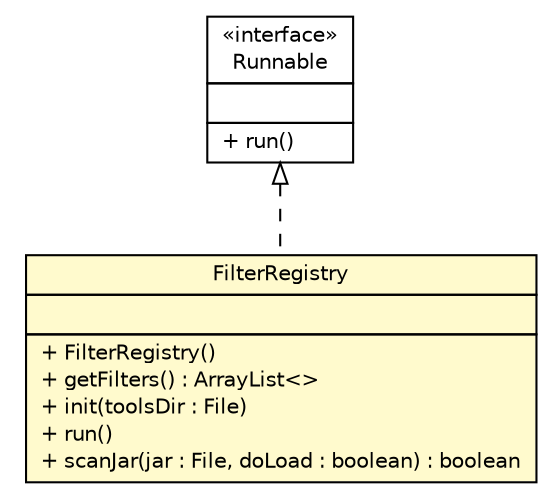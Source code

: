 #!/usr/local/bin/dot
#
# Class diagram 
# Generated by UMLGraph version R5_6 (http://www.umlgraph.org/)
#

digraph G {
	edge [fontname="Helvetica",fontsize=10,labelfontname="Helvetica",labelfontsize=10];
	node [fontname="Helvetica",fontsize=10,shape=plaintext];
	nodesep=0.25;
	ranksep=0.5;
	// sorcer.ssb.tools.plugin.browser.FilterRegistry
	c155315 [label=<<table title="sorcer.ssb.tools.plugin.browser.FilterRegistry" border="0" cellborder="1" cellspacing="0" cellpadding="2" port="p" bgcolor="lemonChiffon" href="./FilterRegistry.html">
		<tr><td><table border="0" cellspacing="0" cellpadding="1">
<tr><td align="center" balign="center"> FilterRegistry </td></tr>
		</table></td></tr>
		<tr><td><table border="0" cellspacing="0" cellpadding="1">
<tr><td align="left" balign="left">  </td></tr>
		</table></td></tr>
		<tr><td><table border="0" cellspacing="0" cellpadding="1">
<tr><td align="left" balign="left"> + FilterRegistry() </td></tr>
<tr><td align="left" balign="left"> + getFilters() : ArrayList&lt;&gt; </td></tr>
<tr><td align="left" balign="left"> + init(toolsDir : File) </td></tr>
<tr><td align="left" balign="left"> + run() </td></tr>
<tr><td align="left" balign="left"> + scanJar(jar : File, doLoad : boolean) : boolean </td></tr>
		</table></td></tr>
		</table>>, URL="./FilterRegistry.html", fontname="Helvetica", fontcolor="black", fontsize=10.0];
	//sorcer.ssb.tools.plugin.browser.FilterRegistry implements java.lang.Runnable
	c155357:p -> c155315:p [dir=back,arrowtail=empty,style=dashed];
	// java.lang.Runnable
	c155357 [label=<<table title="java.lang.Runnable" border="0" cellborder="1" cellspacing="0" cellpadding="2" port="p" href="http://docs.oracle.com/javase/7/docs/api/java/lang/Runnable.html">
		<tr><td><table border="0" cellspacing="0" cellpadding="1">
<tr><td align="center" balign="center"> &#171;interface&#187; </td></tr>
<tr><td align="center" balign="center"> Runnable </td></tr>
		</table></td></tr>
		<tr><td><table border="0" cellspacing="0" cellpadding="1">
<tr><td align="left" balign="left">  </td></tr>
		</table></td></tr>
		<tr><td><table border="0" cellspacing="0" cellpadding="1">
<tr><td align="left" balign="left"> + run() </td></tr>
		</table></td></tr>
		</table>>, URL="http://docs.oracle.com/javase/7/docs/api/java/lang/Runnable.html", fontname="Helvetica", fontcolor="black", fontsize=10.0];
}

